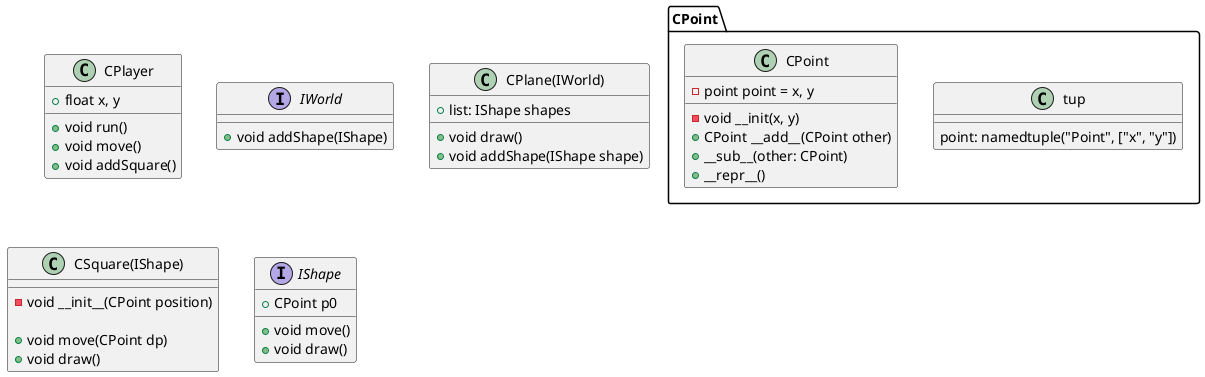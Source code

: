@startuml
'https://plantuml.com/class-diagram

class CPlayer {
    +float x, y
    +void run()
    +void move()
    +void addSquare()
}

interface IWorld {
    +void addShape(IShape)
}

class CPlane(IWorld) {
    +list: IShape shapes
    +void draw()
    +void addShape(IShape shape)
}

namespace CPoint {
    class tup {
        point: namedtuple("Point", ["x", "y"])
    }
    class CPoint {
        -void __init(x, y)
        -point point = x, y
        +CPoint __add__(CPoint other)
        + __sub__(other: CPoint)
        +__repr__()
    }
}
class CSquare(IShape) {
    -void __init__(CPoint position)

    +void move(CPoint dp)
    +void draw()
}

interface IShape {
    +CPoint p0
    +void move()
    +void draw()
}

'abstract class AbstractList
'abstract AbstractCollection
'interface List
'interface Collection
'
'List <|-- AbstractList
'Collection <|-- AbstractCollection
'
'Collection <|- List
'AbstractCollection <|- AbstractList
'AbstractList <|-- ArrayList
'
'class ArrayList {
'Object[] elementData
'size()
'}
'
'enum TimeUnit {
'DAYS
'HOURS
'MINUTES
'}

@enduml